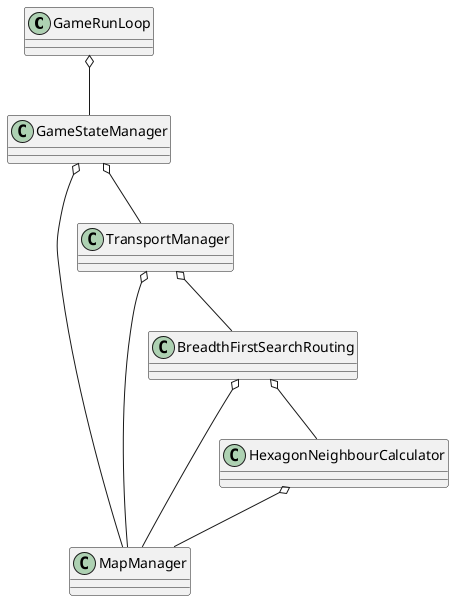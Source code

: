 @startuml
GameRunLoop o-- GameStateManager
GameStateManager o-- MapManager
GameStateManager o-- TransportManager

TransportManager o-- MapManager
TransportManager o-- BreadthFirstSearchRouting

HexagonNeighbourCalculator o-- MapManager

BreadthFirstSearchRouting o-- MapManager
BreadthFirstSearchRouting o-- HexagonNeighbourCalculator
@enduml